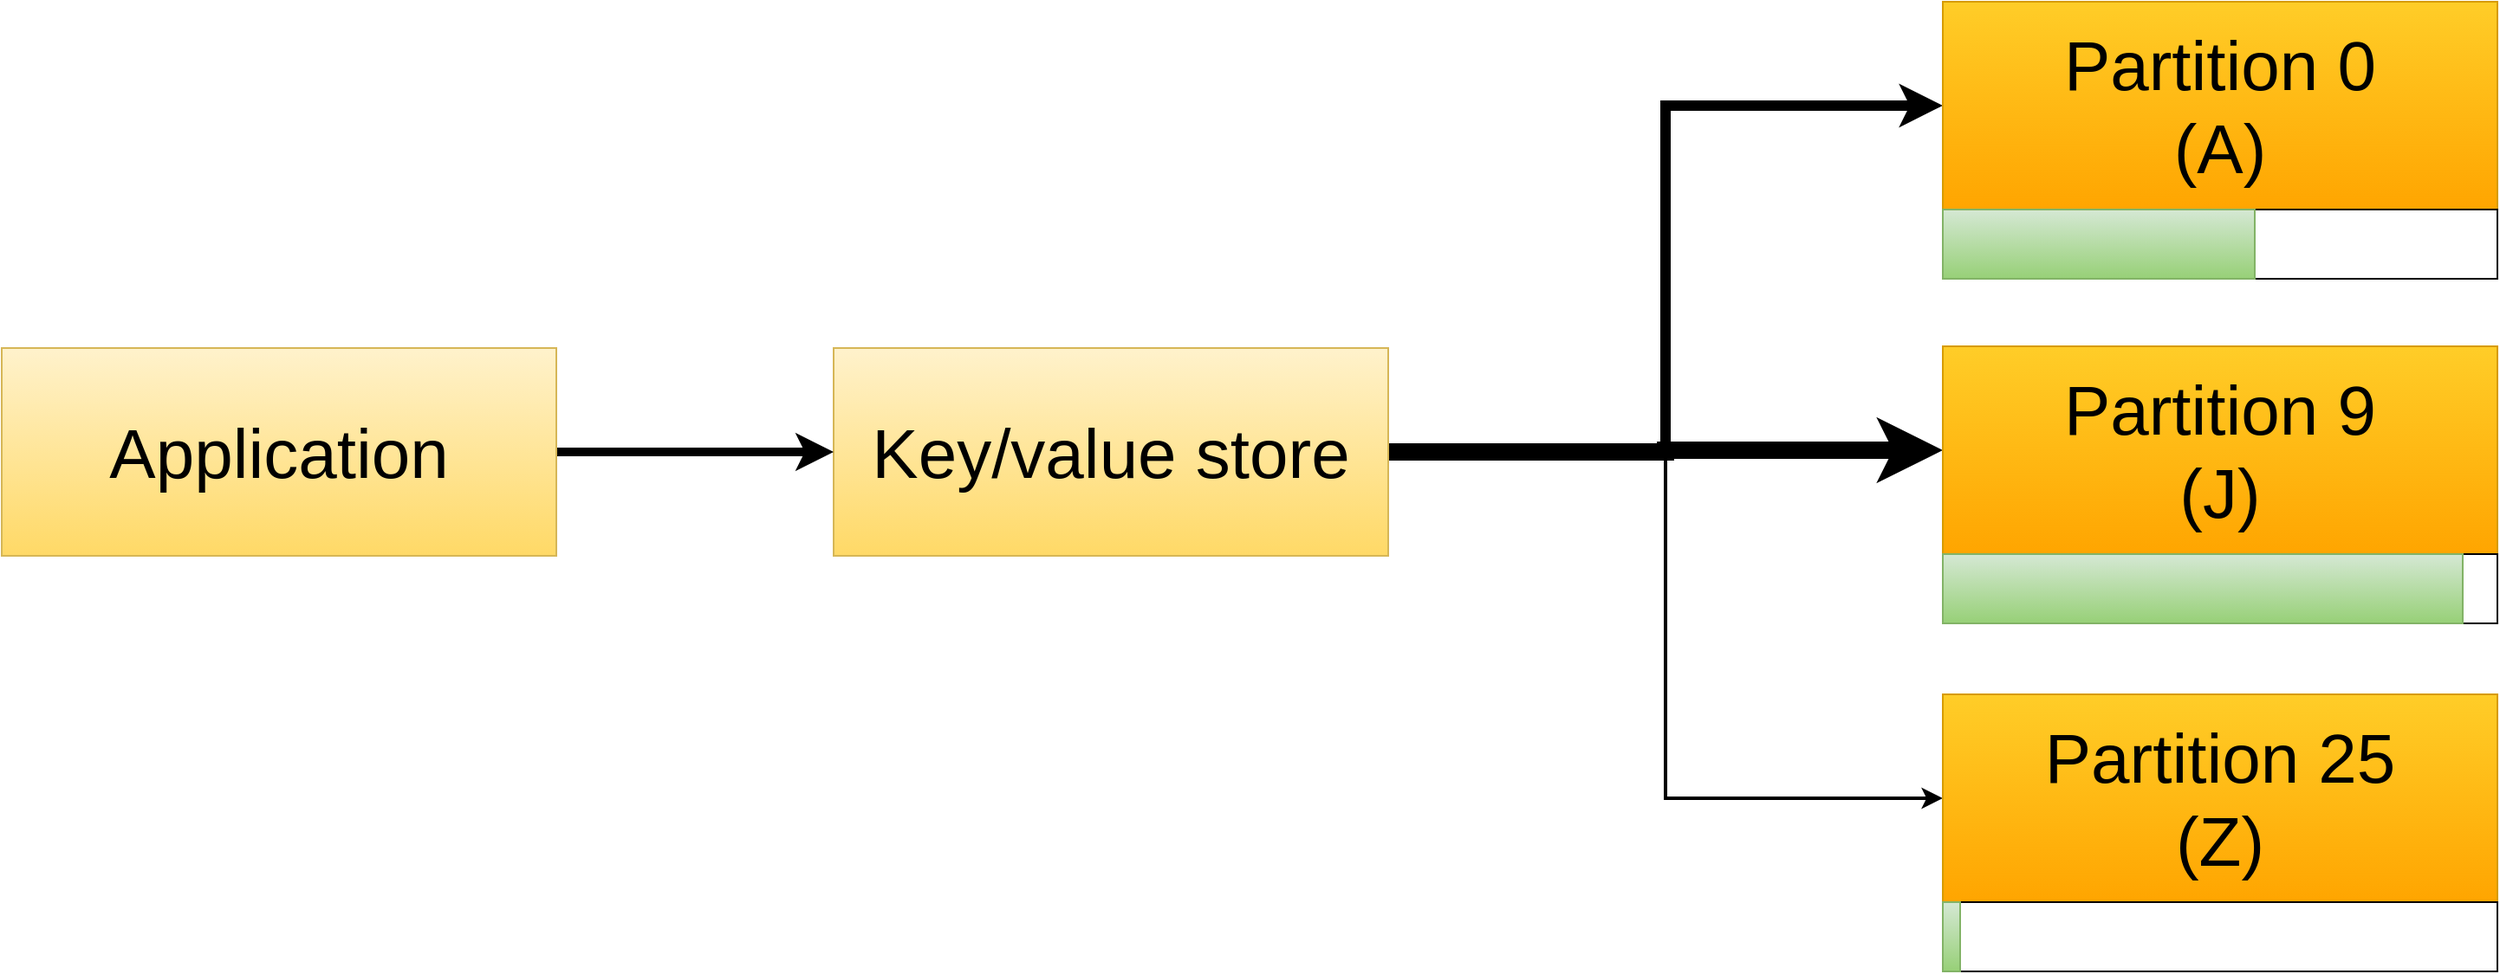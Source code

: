 <mxfile compressed="false" version="19.0.2" type="device">
  <diagram id="kntlUtY1XAIY34VaBQxC" name="Page-1">
    <mxGraphModel dx="2426" dy="1436" grid="1" gridSize="10" guides="1" tooltips="1" connect="1" arrows="1" fold="1" page="1" pageScale="1" pageWidth="1920" pageHeight="1200" math="0" shadow="0">
      <root>
        <mxCell id="0" />
        <mxCell id="1" parent="0" />
        <mxCell id="T0n8CZZ1Pmrx4sEwIJ8b-4" style="rounded=0;orthogonalLoop=1;jettySize=auto;html=1;exitX=1;exitY=0.5;exitDx=0;exitDy=0;entryX=0;entryY=0.5;entryDx=0;entryDy=0;fontSize=40;strokeWidth=6;edgeStyle=orthogonalEdgeStyle;" edge="1" parent="1" source="T0n8CZZ1Pmrx4sEwIJ8b-1" target="T0n8CZZ1Pmrx4sEwIJ8b-2">
          <mxGeometry relative="1" as="geometry" />
        </mxCell>
        <mxCell id="T0n8CZZ1Pmrx4sEwIJ8b-5" style="edgeStyle=orthogonalEdgeStyle;rounded=0;orthogonalLoop=1;jettySize=auto;html=1;exitX=1;exitY=0.5;exitDx=0;exitDy=0;entryX=0;entryY=0.5;entryDx=0;entryDy=0;fontSize=40;strokeWidth=2;" edge="1" parent="1" source="T0n8CZZ1Pmrx4sEwIJ8b-1" target="T0n8CZZ1Pmrx4sEwIJ8b-3">
          <mxGeometry relative="1" as="geometry" />
        </mxCell>
        <mxCell id="T0n8CZZ1Pmrx4sEwIJ8b-27" style="edgeStyle=orthogonalEdgeStyle;rounded=0;orthogonalLoop=1;jettySize=auto;html=1;exitX=1;exitY=0.5;exitDx=0;exitDy=0;fontSize=25;strokeWidth=10;entryX=0;entryY=0.5;entryDx=0;entryDy=0;" edge="1" parent="1" source="T0n8CZZ1Pmrx4sEwIJ8b-1" target="T0n8CZZ1Pmrx4sEwIJ8b-20">
          <mxGeometry relative="1" as="geometry">
            <mxPoint x="1300" y="540" as="targetPoint" />
          </mxGeometry>
        </mxCell>
        <mxCell id="T0n8CZZ1Pmrx4sEwIJ8b-1" value="&lt;font style=&quot;font-size: 40px;&quot;&gt;Key/value store&lt;/font&gt;" style="rounded=0;whiteSpace=wrap;html=1;fillColor=#fff2cc;gradientColor=#ffd966;strokeColor=#d6b656;" vertex="1" parent="1">
          <mxGeometry x="720" y="480" width="320" height="120" as="geometry" />
        </mxCell>
        <mxCell id="T0n8CZZ1Pmrx4sEwIJ8b-2" value="&lt;span style=&quot;font-size: 40px;&quot;&gt;Partition 0&lt;br&gt;(A)&lt;br&gt;&lt;/span&gt;" style="rounded=0;whiteSpace=wrap;html=1;fillColor=#ffcd28;gradientColor=#ffa500;strokeColor=#d79b00;" vertex="1" parent="1">
          <mxGeometry x="1360" y="280" width="320" height="120" as="geometry" />
        </mxCell>
        <mxCell id="T0n8CZZ1Pmrx4sEwIJ8b-3" value="&lt;span style=&quot;font-size: 40px;&quot;&gt;Partition 25&lt;br&gt;(Z)&lt;br&gt;&lt;/span&gt;" style="rounded=0;whiteSpace=wrap;html=1;fillColor=#ffcd28;gradientColor=#ffa500;strokeColor=#d79b00;" vertex="1" parent="1">
          <mxGeometry x="1360" y="680" width="320" height="120" as="geometry" />
        </mxCell>
        <mxCell id="T0n8CZZ1Pmrx4sEwIJ8b-11" style="edgeStyle=none;rounded=0;orthogonalLoop=1;jettySize=auto;html=1;exitX=1;exitY=0.5;exitDx=0;exitDy=0;fontSize=25;strokeWidth=5;" edge="1" parent="1" source="T0n8CZZ1Pmrx4sEwIJ8b-10" target="T0n8CZZ1Pmrx4sEwIJ8b-1">
          <mxGeometry relative="1" as="geometry" />
        </mxCell>
        <mxCell id="T0n8CZZ1Pmrx4sEwIJ8b-10" value="&lt;font style=&quot;font-size: 40px;&quot;&gt;Application&lt;/font&gt;" style="rounded=0;whiteSpace=wrap;html=1;fillColor=#fff2cc;gradientColor=#ffd966;strokeColor=#d6b656;" vertex="1" parent="1">
          <mxGeometry x="240" y="480" width="320" height="120" as="geometry" />
        </mxCell>
        <mxCell id="T0n8CZZ1Pmrx4sEwIJ8b-14" value="" style="rounded=0;whiteSpace=wrap;html=1;fontSize=25;" vertex="1" parent="1">
          <mxGeometry x="1360" y="400" width="320" height="40" as="geometry" />
        </mxCell>
        <mxCell id="T0n8CZZ1Pmrx4sEwIJ8b-12" value="" style="rounded=0;whiteSpace=wrap;html=1;fontSize=25;fillColor=#d5e8d4;gradientColor=#97d077;strokeColor=#82b366;" vertex="1" parent="1">
          <mxGeometry x="1360" y="400" width="180" height="40" as="geometry" />
        </mxCell>
        <mxCell id="T0n8CZZ1Pmrx4sEwIJ8b-15" value="" style="rounded=0;whiteSpace=wrap;html=1;fontSize=25;" vertex="1" parent="1">
          <mxGeometry x="1360" y="800" width="320" height="40" as="geometry" />
        </mxCell>
        <mxCell id="T0n8CZZ1Pmrx4sEwIJ8b-20" value="&lt;span style=&quot;font-size: 40px;&quot;&gt;Partition 9&lt;br&gt;(J)&lt;br&gt;&lt;/span&gt;" style="rounded=0;whiteSpace=wrap;html=1;fillColor=#ffcd28;gradientColor=#ffa500;strokeColor=#d79b00;" vertex="1" parent="1">
          <mxGeometry x="1360" y="479" width="320" height="120" as="geometry" />
        </mxCell>
        <mxCell id="T0n8CZZ1Pmrx4sEwIJ8b-21" value="" style="rounded=0;whiteSpace=wrap;html=1;fontSize=25;" vertex="1" parent="1">
          <mxGeometry x="1360" y="599" width="320" height="40" as="geometry" />
        </mxCell>
        <mxCell id="T0n8CZZ1Pmrx4sEwIJ8b-22" value="" style="rounded=0;whiteSpace=wrap;html=1;fontSize=25;fillColor=#d5e8d4;gradientColor=#97d077;strokeColor=#82b366;" vertex="1" parent="1">
          <mxGeometry x="1360" y="599" width="300" height="40" as="geometry" />
        </mxCell>
        <mxCell id="T0n8CZZ1Pmrx4sEwIJ8b-30" value="" style="rounded=0;whiteSpace=wrap;html=1;fontSize=25;fillColor=#d5e8d4;gradientColor=#97d077;strokeColor=#82b366;" vertex="1" parent="1">
          <mxGeometry x="1360" y="800" width="10" height="40" as="geometry" />
        </mxCell>
      </root>
    </mxGraphModel>
  </diagram>
</mxfile>
